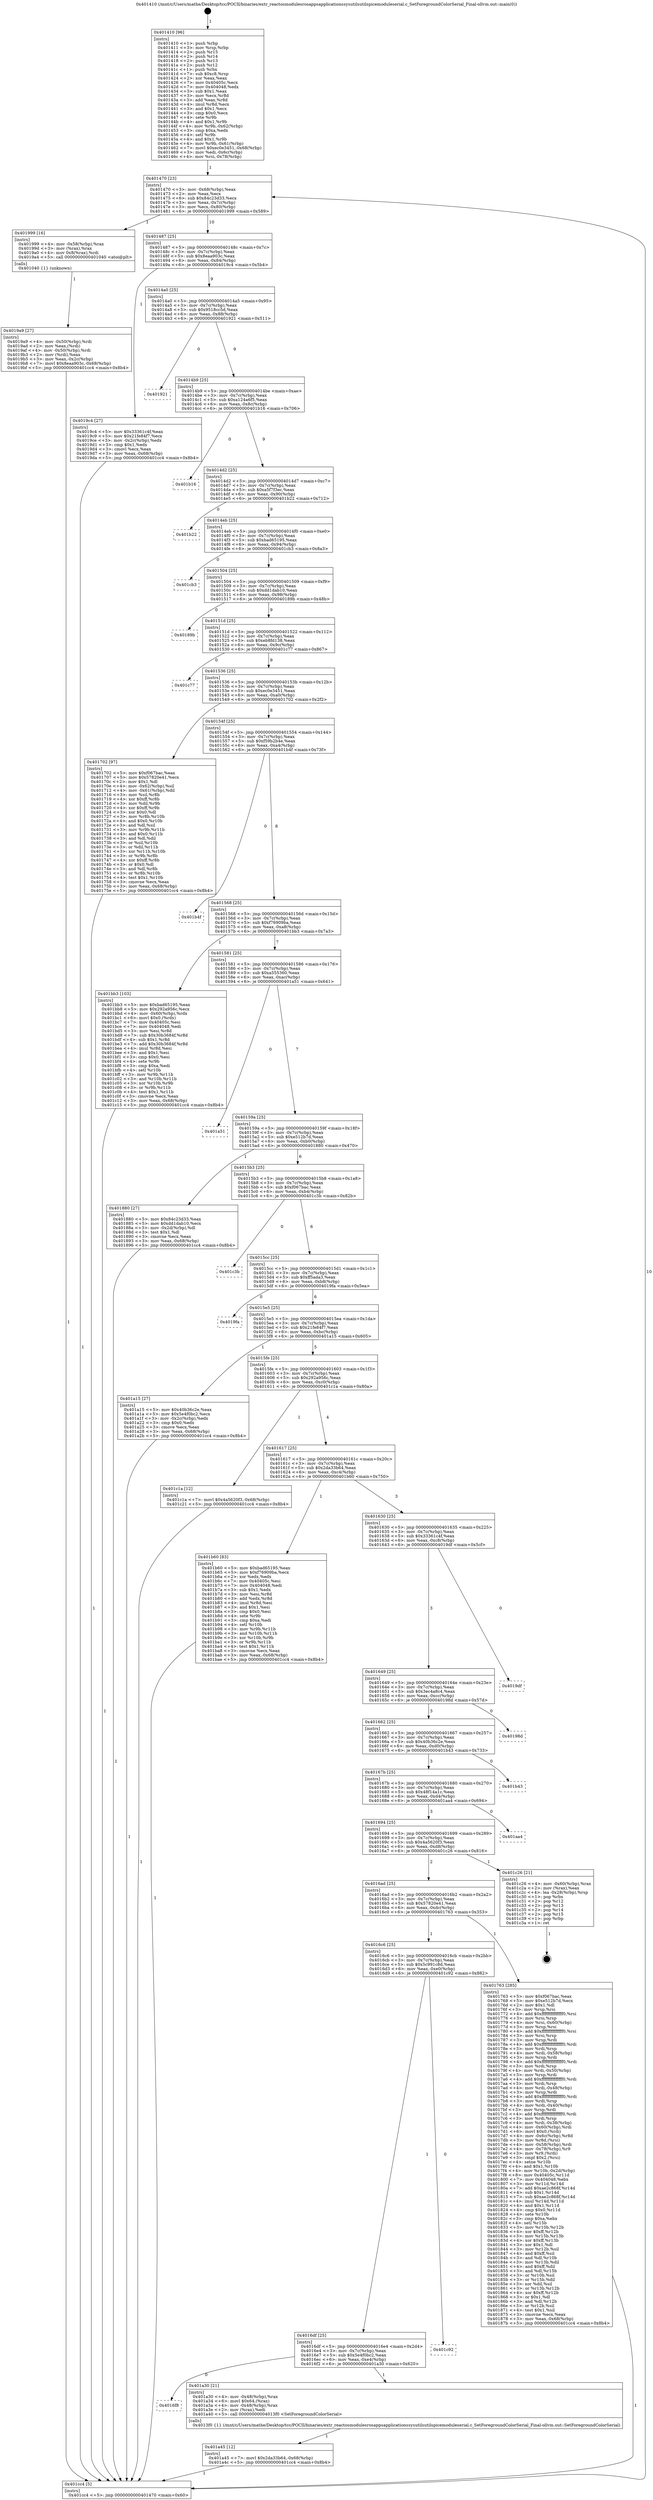 digraph "0x401410" {
  label = "0x401410 (/mnt/c/Users/mathe/Desktop/tcc/POCII/binaries/extr_reactosmodulesrosappsapplicationssysutilsutilspicemoduleserial.c_SetForegroundColorSerial_Final-ollvm.out::main(0))"
  labelloc = "t"
  node[shape=record]

  Entry [label="",width=0.3,height=0.3,shape=circle,fillcolor=black,style=filled]
  "0x401470" [label="{
     0x401470 [23]\l
     | [instrs]\l
     &nbsp;&nbsp;0x401470 \<+3\>: mov -0x68(%rbp),%eax\l
     &nbsp;&nbsp;0x401473 \<+2\>: mov %eax,%ecx\l
     &nbsp;&nbsp;0x401475 \<+6\>: sub $0x84c23d33,%ecx\l
     &nbsp;&nbsp;0x40147b \<+3\>: mov %eax,-0x7c(%rbp)\l
     &nbsp;&nbsp;0x40147e \<+3\>: mov %ecx,-0x80(%rbp)\l
     &nbsp;&nbsp;0x401481 \<+6\>: je 0000000000401999 \<main+0x589\>\l
  }"]
  "0x401999" [label="{
     0x401999 [16]\l
     | [instrs]\l
     &nbsp;&nbsp;0x401999 \<+4\>: mov -0x58(%rbp),%rax\l
     &nbsp;&nbsp;0x40199d \<+3\>: mov (%rax),%rax\l
     &nbsp;&nbsp;0x4019a0 \<+4\>: mov 0x8(%rax),%rdi\l
     &nbsp;&nbsp;0x4019a4 \<+5\>: call 0000000000401040 \<atoi@plt\>\l
     | [calls]\l
     &nbsp;&nbsp;0x401040 \{1\} (unknown)\l
  }"]
  "0x401487" [label="{
     0x401487 [25]\l
     | [instrs]\l
     &nbsp;&nbsp;0x401487 \<+5\>: jmp 000000000040148c \<main+0x7c\>\l
     &nbsp;&nbsp;0x40148c \<+3\>: mov -0x7c(%rbp),%eax\l
     &nbsp;&nbsp;0x40148f \<+5\>: sub $0x8eaa903c,%eax\l
     &nbsp;&nbsp;0x401494 \<+6\>: mov %eax,-0x84(%rbp)\l
     &nbsp;&nbsp;0x40149a \<+6\>: je 00000000004019c4 \<main+0x5b4\>\l
  }"]
  Exit [label="",width=0.3,height=0.3,shape=circle,fillcolor=black,style=filled,peripheries=2]
  "0x4019c4" [label="{
     0x4019c4 [27]\l
     | [instrs]\l
     &nbsp;&nbsp;0x4019c4 \<+5\>: mov $0x33361c4f,%eax\l
     &nbsp;&nbsp;0x4019c9 \<+5\>: mov $0x21fe84f7,%ecx\l
     &nbsp;&nbsp;0x4019ce \<+3\>: mov -0x2c(%rbp),%edx\l
     &nbsp;&nbsp;0x4019d1 \<+3\>: cmp $0x1,%edx\l
     &nbsp;&nbsp;0x4019d4 \<+3\>: cmovl %ecx,%eax\l
     &nbsp;&nbsp;0x4019d7 \<+3\>: mov %eax,-0x68(%rbp)\l
     &nbsp;&nbsp;0x4019da \<+5\>: jmp 0000000000401cc4 \<main+0x8b4\>\l
  }"]
  "0x4014a0" [label="{
     0x4014a0 [25]\l
     | [instrs]\l
     &nbsp;&nbsp;0x4014a0 \<+5\>: jmp 00000000004014a5 \<main+0x95\>\l
     &nbsp;&nbsp;0x4014a5 \<+3\>: mov -0x7c(%rbp),%eax\l
     &nbsp;&nbsp;0x4014a8 \<+5\>: sub $0x9518cc5d,%eax\l
     &nbsp;&nbsp;0x4014ad \<+6\>: mov %eax,-0x88(%rbp)\l
     &nbsp;&nbsp;0x4014b3 \<+6\>: je 0000000000401921 \<main+0x511\>\l
  }"]
  "0x401a45" [label="{
     0x401a45 [12]\l
     | [instrs]\l
     &nbsp;&nbsp;0x401a45 \<+7\>: movl $0x2da33b64,-0x68(%rbp)\l
     &nbsp;&nbsp;0x401a4c \<+5\>: jmp 0000000000401cc4 \<main+0x8b4\>\l
  }"]
  "0x401921" [label="{
     0x401921\l
  }", style=dashed]
  "0x4014b9" [label="{
     0x4014b9 [25]\l
     | [instrs]\l
     &nbsp;&nbsp;0x4014b9 \<+5\>: jmp 00000000004014be \<main+0xae\>\l
     &nbsp;&nbsp;0x4014be \<+3\>: mov -0x7c(%rbp),%eax\l
     &nbsp;&nbsp;0x4014c1 \<+5\>: sub $0xa124a6f5,%eax\l
     &nbsp;&nbsp;0x4014c6 \<+6\>: mov %eax,-0x8c(%rbp)\l
     &nbsp;&nbsp;0x4014cc \<+6\>: je 0000000000401b16 \<main+0x706\>\l
  }"]
  "0x4016f8" [label="{
     0x4016f8\l
  }", style=dashed]
  "0x401b16" [label="{
     0x401b16\l
  }", style=dashed]
  "0x4014d2" [label="{
     0x4014d2 [25]\l
     | [instrs]\l
     &nbsp;&nbsp;0x4014d2 \<+5\>: jmp 00000000004014d7 \<main+0xc7\>\l
     &nbsp;&nbsp;0x4014d7 \<+3\>: mov -0x7c(%rbp),%eax\l
     &nbsp;&nbsp;0x4014da \<+5\>: sub $0xa5f7f3ec,%eax\l
     &nbsp;&nbsp;0x4014df \<+6\>: mov %eax,-0x90(%rbp)\l
     &nbsp;&nbsp;0x4014e5 \<+6\>: je 0000000000401b22 \<main+0x712\>\l
  }"]
  "0x401a30" [label="{
     0x401a30 [21]\l
     | [instrs]\l
     &nbsp;&nbsp;0x401a30 \<+4\>: mov -0x48(%rbp),%rax\l
     &nbsp;&nbsp;0x401a34 \<+6\>: movl $0x64,(%rax)\l
     &nbsp;&nbsp;0x401a3a \<+4\>: mov -0x48(%rbp),%rax\l
     &nbsp;&nbsp;0x401a3e \<+2\>: mov (%rax),%edi\l
     &nbsp;&nbsp;0x401a40 \<+5\>: call 00000000004013f0 \<SetForegroundColorSerial\>\l
     | [calls]\l
     &nbsp;&nbsp;0x4013f0 \{1\} (/mnt/c/Users/mathe/Desktop/tcc/POCII/binaries/extr_reactosmodulesrosappsapplicationssysutilsutilspicemoduleserial.c_SetForegroundColorSerial_Final-ollvm.out::SetForegroundColorSerial)\l
  }"]
  "0x401b22" [label="{
     0x401b22\l
  }", style=dashed]
  "0x4014eb" [label="{
     0x4014eb [25]\l
     | [instrs]\l
     &nbsp;&nbsp;0x4014eb \<+5\>: jmp 00000000004014f0 \<main+0xe0\>\l
     &nbsp;&nbsp;0x4014f0 \<+3\>: mov -0x7c(%rbp),%eax\l
     &nbsp;&nbsp;0x4014f3 \<+5\>: sub $0xbad65195,%eax\l
     &nbsp;&nbsp;0x4014f8 \<+6\>: mov %eax,-0x94(%rbp)\l
     &nbsp;&nbsp;0x4014fe \<+6\>: je 0000000000401cb3 \<main+0x8a3\>\l
  }"]
  "0x4016df" [label="{
     0x4016df [25]\l
     | [instrs]\l
     &nbsp;&nbsp;0x4016df \<+5\>: jmp 00000000004016e4 \<main+0x2d4\>\l
     &nbsp;&nbsp;0x4016e4 \<+3\>: mov -0x7c(%rbp),%eax\l
     &nbsp;&nbsp;0x4016e7 \<+5\>: sub $0x5e4f0bc2,%eax\l
     &nbsp;&nbsp;0x4016ec \<+6\>: mov %eax,-0xe4(%rbp)\l
     &nbsp;&nbsp;0x4016f2 \<+6\>: je 0000000000401a30 \<main+0x620\>\l
  }"]
  "0x401cb3" [label="{
     0x401cb3\l
  }", style=dashed]
  "0x401504" [label="{
     0x401504 [25]\l
     | [instrs]\l
     &nbsp;&nbsp;0x401504 \<+5\>: jmp 0000000000401509 \<main+0xf9\>\l
     &nbsp;&nbsp;0x401509 \<+3\>: mov -0x7c(%rbp),%eax\l
     &nbsp;&nbsp;0x40150c \<+5\>: sub $0xdd1dab10,%eax\l
     &nbsp;&nbsp;0x401511 \<+6\>: mov %eax,-0x98(%rbp)\l
     &nbsp;&nbsp;0x401517 \<+6\>: je 000000000040189b \<main+0x48b\>\l
  }"]
  "0x401c92" [label="{
     0x401c92\l
  }", style=dashed]
  "0x40189b" [label="{
     0x40189b\l
  }", style=dashed]
  "0x40151d" [label="{
     0x40151d [25]\l
     | [instrs]\l
     &nbsp;&nbsp;0x40151d \<+5\>: jmp 0000000000401522 \<main+0x112\>\l
     &nbsp;&nbsp;0x401522 \<+3\>: mov -0x7c(%rbp),%eax\l
     &nbsp;&nbsp;0x401525 \<+5\>: sub $0xeb8fd138,%eax\l
     &nbsp;&nbsp;0x40152a \<+6\>: mov %eax,-0x9c(%rbp)\l
     &nbsp;&nbsp;0x401530 \<+6\>: je 0000000000401c77 \<main+0x867\>\l
  }"]
  "0x4019a9" [label="{
     0x4019a9 [27]\l
     | [instrs]\l
     &nbsp;&nbsp;0x4019a9 \<+4\>: mov -0x50(%rbp),%rdi\l
     &nbsp;&nbsp;0x4019ad \<+2\>: mov %eax,(%rdi)\l
     &nbsp;&nbsp;0x4019af \<+4\>: mov -0x50(%rbp),%rdi\l
     &nbsp;&nbsp;0x4019b3 \<+2\>: mov (%rdi),%eax\l
     &nbsp;&nbsp;0x4019b5 \<+3\>: mov %eax,-0x2c(%rbp)\l
     &nbsp;&nbsp;0x4019b8 \<+7\>: movl $0x8eaa903c,-0x68(%rbp)\l
     &nbsp;&nbsp;0x4019bf \<+5\>: jmp 0000000000401cc4 \<main+0x8b4\>\l
  }"]
  "0x401c77" [label="{
     0x401c77\l
  }", style=dashed]
  "0x401536" [label="{
     0x401536 [25]\l
     | [instrs]\l
     &nbsp;&nbsp;0x401536 \<+5\>: jmp 000000000040153b \<main+0x12b\>\l
     &nbsp;&nbsp;0x40153b \<+3\>: mov -0x7c(%rbp),%eax\l
     &nbsp;&nbsp;0x40153e \<+5\>: sub $0xec0e3451,%eax\l
     &nbsp;&nbsp;0x401543 \<+6\>: mov %eax,-0xa0(%rbp)\l
     &nbsp;&nbsp;0x401549 \<+6\>: je 0000000000401702 \<main+0x2f2\>\l
  }"]
  "0x4016c6" [label="{
     0x4016c6 [25]\l
     | [instrs]\l
     &nbsp;&nbsp;0x4016c6 \<+5\>: jmp 00000000004016cb \<main+0x2bb\>\l
     &nbsp;&nbsp;0x4016cb \<+3\>: mov -0x7c(%rbp),%eax\l
     &nbsp;&nbsp;0x4016ce \<+5\>: sub $0x5c991c8d,%eax\l
     &nbsp;&nbsp;0x4016d3 \<+6\>: mov %eax,-0xe0(%rbp)\l
     &nbsp;&nbsp;0x4016d9 \<+6\>: je 0000000000401c92 \<main+0x882\>\l
  }"]
  "0x401702" [label="{
     0x401702 [97]\l
     | [instrs]\l
     &nbsp;&nbsp;0x401702 \<+5\>: mov $0xf067bac,%eax\l
     &nbsp;&nbsp;0x401707 \<+5\>: mov $0x57820e41,%ecx\l
     &nbsp;&nbsp;0x40170c \<+2\>: mov $0x1,%dl\l
     &nbsp;&nbsp;0x40170e \<+4\>: mov -0x62(%rbp),%sil\l
     &nbsp;&nbsp;0x401712 \<+4\>: mov -0x61(%rbp),%dil\l
     &nbsp;&nbsp;0x401716 \<+3\>: mov %sil,%r8b\l
     &nbsp;&nbsp;0x401719 \<+4\>: xor $0xff,%r8b\l
     &nbsp;&nbsp;0x40171d \<+3\>: mov %dil,%r9b\l
     &nbsp;&nbsp;0x401720 \<+4\>: xor $0xff,%r9b\l
     &nbsp;&nbsp;0x401724 \<+3\>: xor $0x0,%dl\l
     &nbsp;&nbsp;0x401727 \<+3\>: mov %r8b,%r10b\l
     &nbsp;&nbsp;0x40172a \<+4\>: and $0x0,%r10b\l
     &nbsp;&nbsp;0x40172e \<+3\>: and %dl,%sil\l
     &nbsp;&nbsp;0x401731 \<+3\>: mov %r9b,%r11b\l
     &nbsp;&nbsp;0x401734 \<+4\>: and $0x0,%r11b\l
     &nbsp;&nbsp;0x401738 \<+3\>: and %dl,%dil\l
     &nbsp;&nbsp;0x40173b \<+3\>: or %sil,%r10b\l
     &nbsp;&nbsp;0x40173e \<+3\>: or %dil,%r11b\l
     &nbsp;&nbsp;0x401741 \<+3\>: xor %r11b,%r10b\l
     &nbsp;&nbsp;0x401744 \<+3\>: or %r9b,%r8b\l
     &nbsp;&nbsp;0x401747 \<+4\>: xor $0xff,%r8b\l
     &nbsp;&nbsp;0x40174b \<+3\>: or $0x0,%dl\l
     &nbsp;&nbsp;0x40174e \<+3\>: and %dl,%r8b\l
     &nbsp;&nbsp;0x401751 \<+3\>: or %r8b,%r10b\l
     &nbsp;&nbsp;0x401754 \<+4\>: test $0x1,%r10b\l
     &nbsp;&nbsp;0x401758 \<+3\>: cmovne %ecx,%eax\l
     &nbsp;&nbsp;0x40175b \<+3\>: mov %eax,-0x68(%rbp)\l
     &nbsp;&nbsp;0x40175e \<+5\>: jmp 0000000000401cc4 \<main+0x8b4\>\l
  }"]
  "0x40154f" [label="{
     0x40154f [25]\l
     | [instrs]\l
     &nbsp;&nbsp;0x40154f \<+5\>: jmp 0000000000401554 \<main+0x144\>\l
     &nbsp;&nbsp;0x401554 \<+3\>: mov -0x7c(%rbp),%eax\l
     &nbsp;&nbsp;0x401557 \<+5\>: sub $0xf59b2b4e,%eax\l
     &nbsp;&nbsp;0x40155c \<+6\>: mov %eax,-0xa4(%rbp)\l
     &nbsp;&nbsp;0x401562 \<+6\>: je 0000000000401b4f \<main+0x73f\>\l
  }"]
  "0x401cc4" [label="{
     0x401cc4 [5]\l
     | [instrs]\l
     &nbsp;&nbsp;0x401cc4 \<+5\>: jmp 0000000000401470 \<main+0x60\>\l
  }"]
  "0x401410" [label="{
     0x401410 [96]\l
     | [instrs]\l
     &nbsp;&nbsp;0x401410 \<+1\>: push %rbp\l
     &nbsp;&nbsp;0x401411 \<+3\>: mov %rsp,%rbp\l
     &nbsp;&nbsp;0x401414 \<+2\>: push %r15\l
     &nbsp;&nbsp;0x401416 \<+2\>: push %r14\l
     &nbsp;&nbsp;0x401418 \<+2\>: push %r13\l
     &nbsp;&nbsp;0x40141a \<+2\>: push %r12\l
     &nbsp;&nbsp;0x40141c \<+1\>: push %rbx\l
     &nbsp;&nbsp;0x40141d \<+7\>: sub $0xc8,%rsp\l
     &nbsp;&nbsp;0x401424 \<+2\>: xor %eax,%eax\l
     &nbsp;&nbsp;0x401426 \<+7\>: mov 0x40405c,%ecx\l
     &nbsp;&nbsp;0x40142d \<+7\>: mov 0x404048,%edx\l
     &nbsp;&nbsp;0x401434 \<+3\>: sub $0x1,%eax\l
     &nbsp;&nbsp;0x401437 \<+3\>: mov %ecx,%r8d\l
     &nbsp;&nbsp;0x40143a \<+3\>: add %eax,%r8d\l
     &nbsp;&nbsp;0x40143d \<+4\>: imul %r8d,%ecx\l
     &nbsp;&nbsp;0x401441 \<+3\>: and $0x1,%ecx\l
     &nbsp;&nbsp;0x401444 \<+3\>: cmp $0x0,%ecx\l
     &nbsp;&nbsp;0x401447 \<+4\>: sete %r9b\l
     &nbsp;&nbsp;0x40144b \<+4\>: and $0x1,%r9b\l
     &nbsp;&nbsp;0x40144f \<+4\>: mov %r9b,-0x62(%rbp)\l
     &nbsp;&nbsp;0x401453 \<+3\>: cmp $0xa,%edx\l
     &nbsp;&nbsp;0x401456 \<+4\>: setl %r9b\l
     &nbsp;&nbsp;0x40145a \<+4\>: and $0x1,%r9b\l
     &nbsp;&nbsp;0x40145e \<+4\>: mov %r9b,-0x61(%rbp)\l
     &nbsp;&nbsp;0x401462 \<+7\>: movl $0xec0e3451,-0x68(%rbp)\l
     &nbsp;&nbsp;0x401469 \<+3\>: mov %edi,-0x6c(%rbp)\l
     &nbsp;&nbsp;0x40146c \<+4\>: mov %rsi,-0x78(%rbp)\l
  }"]
  "0x401763" [label="{
     0x401763 [285]\l
     | [instrs]\l
     &nbsp;&nbsp;0x401763 \<+5\>: mov $0xf067bac,%eax\l
     &nbsp;&nbsp;0x401768 \<+5\>: mov $0xe512b7d,%ecx\l
     &nbsp;&nbsp;0x40176d \<+2\>: mov $0x1,%dl\l
     &nbsp;&nbsp;0x40176f \<+3\>: mov %rsp,%rsi\l
     &nbsp;&nbsp;0x401772 \<+4\>: add $0xfffffffffffffff0,%rsi\l
     &nbsp;&nbsp;0x401776 \<+3\>: mov %rsi,%rsp\l
     &nbsp;&nbsp;0x401779 \<+4\>: mov %rsi,-0x60(%rbp)\l
     &nbsp;&nbsp;0x40177d \<+3\>: mov %rsp,%rsi\l
     &nbsp;&nbsp;0x401780 \<+4\>: add $0xfffffffffffffff0,%rsi\l
     &nbsp;&nbsp;0x401784 \<+3\>: mov %rsi,%rsp\l
     &nbsp;&nbsp;0x401787 \<+3\>: mov %rsp,%rdi\l
     &nbsp;&nbsp;0x40178a \<+4\>: add $0xfffffffffffffff0,%rdi\l
     &nbsp;&nbsp;0x40178e \<+3\>: mov %rdi,%rsp\l
     &nbsp;&nbsp;0x401791 \<+4\>: mov %rdi,-0x58(%rbp)\l
     &nbsp;&nbsp;0x401795 \<+3\>: mov %rsp,%rdi\l
     &nbsp;&nbsp;0x401798 \<+4\>: add $0xfffffffffffffff0,%rdi\l
     &nbsp;&nbsp;0x40179c \<+3\>: mov %rdi,%rsp\l
     &nbsp;&nbsp;0x40179f \<+4\>: mov %rdi,-0x50(%rbp)\l
     &nbsp;&nbsp;0x4017a3 \<+3\>: mov %rsp,%rdi\l
     &nbsp;&nbsp;0x4017a6 \<+4\>: add $0xfffffffffffffff0,%rdi\l
     &nbsp;&nbsp;0x4017aa \<+3\>: mov %rdi,%rsp\l
     &nbsp;&nbsp;0x4017ad \<+4\>: mov %rdi,-0x48(%rbp)\l
     &nbsp;&nbsp;0x4017b1 \<+3\>: mov %rsp,%rdi\l
     &nbsp;&nbsp;0x4017b4 \<+4\>: add $0xfffffffffffffff0,%rdi\l
     &nbsp;&nbsp;0x4017b8 \<+3\>: mov %rdi,%rsp\l
     &nbsp;&nbsp;0x4017bb \<+4\>: mov %rdi,-0x40(%rbp)\l
     &nbsp;&nbsp;0x4017bf \<+3\>: mov %rsp,%rdi\l
     &nbsp;&nbsp;0x4017c2 \<+4\>: add $0xfffffffffffffff0,%rdi\l
     &nbsp;&nbsp;0x4017c6 \<+3\>: mov %rdi,%rsp\l
     &nbsp;&nbsp;0x4017c9 \<+4\>: mov %rdi,-0x38(%rbp)\l
     &nbsp;&nbsp;0x4017cd \<+4\>: mov -0x60(%rbp),%rdi\l
     &nbsp;&nbsp;0x4017d1 \<+6\>: movl $0x0,(%rdi)\l
     &nbsp;&nbsp;0x4017d7 \<+4\>: mov -0x6c(%rbp),%r8d\l
     &nbsp;&nbsp;0x4017db \<+3\>: mov %r8d,(%rsi)\l
     &nbsp;&nbsp;0x4017de \<+4\>: mov -0x58(%rbp),%rdi\l
     &nbsp;&nbsp;0x4017e2 \<+4\>: mov -0x78(%rbp),%r9\l
     &nbsp;&nbsp;0x4017e6 \<+3\>: mov %r9,(%rdi)\l
     &nbsp;&nbsp;0x4017e9 \<+3\>: cmpl $0x2,(%rsi)\l
     &nbsp;&nbsp;0x4017ec \<+4\>: setne %r10b\l
     &nbsp;&nbsp;0x4017f0 \<+4\>: and $0x1,%r10b\l
     &nbsp;&nbsp;0x4017f4 \<+4\>: mov %r10b,-0x2d(%rbp)\l
     &nbsp;&nbsp;0x4017f8 \<+8\>: mov 0x40405c,%r11d\l
     &nbsp;&nbsp;0x401800 \<+7\>: mov 0x404048,%ebx\l
     &nbsp;&nbsp;0x401807 \<+3\>: mov %r11d,%r14d\l
     &nbsp;&nbsp;0x40180a \<+7\>: add $0xae2c868f,%r14d\l
     &nbsp;&nbsp;0x401811 \<+4\>: sub $0x1,%r14d\l
     &nbsp;&nbsp;0x401815 \<+7\>: sub $0xae2c868f,%r14d\l
     &nbsp;&nbsp;0x40181c \<+4\>: imul %r14d,%r11d\l
     &nbsp;&nbsp;0x401820 \<+4\>: and $0x1,%r11d\l
     &nbsp;&nbsp;0x401824 \<+4\>: cmp $0x0,%r11d\l
     &nbsp;&nbsp;0x401828 \<+4\>: sete %r10b\l
     &nbsp;&nbsp;0x40182c \<+3\>: cmp $0xa,%ebx\l
     &nbsp;&nbsp;0x40182f \<+4\>: setl %r15b\l
     &nbsp;&nbsp;0x401833 \<+3\>: mov %r10b,%r12b\l
     &nbsp;&nbsp;0x401836 \<+4\>: xor $0xff,%r12b\l
     &nbsp;&nbsp;0x40183a \<+3\>: mov %r15b,%r13b\l
     &nbsp;&nbsp;0x40183d \<+4\>: xor $0xff,%r13b\l
     &nbsp;&nbsp;0x401841 \<+3\>: xor $0x1,%dl\l
     &nbsp;&nbsp;0x401844 \<+3\>: mov %r12b,%sil\l
     &nbsp;&nbsp;0x401847 \<+4\>: and $0xff,%sil\l
     &nbsp;&nbsp;0x40184b \<+3\>: and %dl,%r10b\l
     &nbsp;&nbsp;0x40184e \<+3\>: mov %r13b,%dil\l
     &nbsp;&nbsp;0x401851 \<+4\>: and $0xff,%dil\l
     &nbsp;&nbsp;0x401855 \<+3\>: and %dl,%r15b\l
     &nbsp;&nbsp;0x401858 \<+3\>: or %r10b,%sil\l
     &nbsp;&nbsp;0x40185b \<+3\>: or %r15b,%dil\l
     &nbsp;&nbsp;0x40185e \<+3\>: xor %dil,%sil\l
     &nbsp;&nbsp;0x401861 \<+3\>: or %r13b,%r12b\l
     &nbsp;&nbsp;0x401864 \<+4\>: xor $0xff,%r12b\l
     &nbsp;&nbsp;0x401868 \<+3\>: or $0x1,%dl\l
     &nbsp;&nbsp;0x40186b \<+3\>: and %dl,%r12b\l
     &nbsp;&nbsp;0x40186e \<+3\>: or %r12b,%sil\l
     &nbsp;&nbsp;0x401871 \<+4\>: test $0x1,%sil\l
     &nbsp;&nbsp;0x401875 \<+3\>: cmovne %ecx,%eax\l
     &nbsp;&nbsp;0x401878 \<+3\>: mov %eax,-0x68(%rbp)\l
     &nbsp;&nbsp;0x40187b \<+5\>: jmp 0000000000401cc4 \<main+0x8b4\>\l
  }"]
  "0x401b4f" [label="{
     0x401b4f\l
  }", style=dashed]
  "0x401568" [label="{
     0x401568 [25]\l
     | [instrs]\l
     &nbsp;&nbsp;0x401568 \<+5\>: jmp 000000000040156d \<main+0x15d\>\l
     &nbsp;&nbsp;0x40156d \<+3\>: mov -0x7c(%rbp),%eax\l
     &nbsp;&nbsp;0x401570 \<+5\>: sub $0xf76909ba,%eax\l
     &nbsp;&nbsp;0x401575 \<+6\>: mov %eax,-0xa8(%rbp)\l
     &nbsp;&nbsp;0x40157b \<+6\>: je 0000000000401bb3 \<main+0x7a3\>\l
  }"]
  "0x4016ad" [label="{
     0x4016ad [25]\l
     | [instrs]\l
     &nbsp;&nbsp;0x4016ad \<+5\>: jmp 00000000004016b2 \<main+0x2a2\>\l
     &nbsp;&nbsp;0x4016b2 \<+3\>: mov -0x7c(%rbp),%eax\l
     &nbsp;&nbsp;0x4016b5 \<+5\>: sub $0x57820e41,%eax\l
     &nbsp;&nbsp;0x4016ba \<+6\>: mov %eax,-0xdc(%rbp)\l
     &nbsp;&nbsp;0x4016c0 \<+6\>: je 0000000000401763 \<main+0x353\>\l
  }"]
  "0x401bb3" [label="{
     0x401bb3 [103]\l
     | [instrs]\l
     &nbsp;&nbsp;0x401bb3 \<+5\>: mov $0xbad65195,%eax\l
     &nbsp;&nbsp;0x401bb8 \<+5\>: mov $0x292a956c,%ecx\l
     &nbsp;&nbsp;0x401bbd \<+4\>: mov -0x60(%rbp),%rdx\l
     &nbsp;&nbsp;0x401bc1 \<+6\>: movl $0x0,(%rdx)\l
     &nbsp;&nbsp;0x401bc7 \<+7\>: mov 0x40405c,%esi\l
     &nbsp;&nbsp;0x401bce \<+7\>: mov 0x404048,%edi\l
     &nbsp;&nbsp;0x401bd5 \<+3\>: mov %esi,%r8d\l
     &nbsp;&nbsp;0x401bd8 \<+7\>: sub $0x30b3684f,%r8d\l
     &nbsp;&nbsp;0x401bdf \<+4\>: sub $0x1,%r8d\l
     &nbsp;&nbsp;0x401be3 \<+7\>: add $0x30b3684f,%r8d\l
     &nbsp;&nbsp;0x401bea \<+4\>: imul %r8d,%esi\l
     &nbsp;&nbsp;0x401bee \<+3\>: and $0x1,%esi\l
     &nbsp;&nbsp;0x401bf1 \<+3\>: cmp $0x0,%esi\l
     &nbsp;&nbsp;0x401bf4 \<+4\>: sete %r9b\l
     &nbsp;&nbsp;0x401bf8 \<+3\>: cmp $0xa,%edi\l
     &nbsp;&nbsp;0x401bfb \<+4\>: setl %r10b\l
     &nbsp;&nbsp;0x401bff \<+3\>: mov %r9b,%r11b\l
     &nbsp;&nbsp;0x401c02 \<+3\>: and %r10b,%r11b\l
     &nbsp;&nbsp;0x401c05 \<+3\>: xor %r10b,%r9b\l
     &nbsp;&nbsp;0x401c08 \<+3\>: or %r9b,%r11b\l
     &nbsp;&nbsp;0x401c0b \<+4\>: test $0x1,%r11b\l
     &nbsp;&nbsp;0x401c0f \<+3\>: cmovne %ecx,%eax\l
     &nbsp;&nbsp;0x401c12 \<+3\>: mov %eax,-0x68(%rbp)\l
     &nbsp;&nbsp;0x401c15 \<+5\>: jmp 0000000000401cc4 \<main+0x8b4\>\l
  }"]
  "0x401581" [label="{
     0x401581 [25]\l
     | [instrs]\l
     &nbsp;&nbsp;0x401581 \<+5\>: jmp 0000000000401586 \<main+0x176\>\l
     &nbsp;&nbsp;0x401586 \<+3\>: mov -0x7c(%rbp),%eax\l
     &nbsp;&nbsp;0x401589 \<+5\>: sub $0xa555360,%eax\l
     &nbsp;&nbsp;0x40158e \<+6\>: mov %eax,-0xac(%rbp)\l
     &nbsp;&nbsp;0x401594 \<+6\>: je 0000000000401a51 \<main+0x641\>\l
  }"]
  "0x401c26" [label="{
     0x401c26 [21]\l
     | [instrs]\l
     &nbsp;&nbsp;0x401c26 \<+4\>: mov -0x60(%rbp),%rax\l
     &nbsp;&nbsp;0x401c2a \<+2\>: mov (%rax),%eax\l
     &nbsp;&nbsp;0x401c2c \<+4\>: lea -0x28(%rbp),%rsp\l
     &nbsp;&nbsp;0x401c30 \<+1\>: pop %rbx\l
     &nbsp;&nbsp;0x401c31 \<+2\>: pop %r12\l
     &nbsp;&nbsp;0x401c33 \<+2\>: pop %r13\l
     &nbsp;&nbsp;0x401c35 \<+2\>: pop %r14\l
     &nbsp;&nbsp;0x401c37 \<+2\>: pop %r15\l
     &nbsp;&nbsp;0x401c39 \<+1\>: pop %rbp\l
     &nbsp;&nbsp;0x401c3a \<+1\>: ret\l
  }"]
  "0x401a51" [label="{
     0x401a51\l
  }", style=dashed]
  "0x40159a" [label="{
     0x40159a [25]\l
     | [instrs]\l
     &nbsp;&nbsp;0x40159a \<+5\>: jmp 000000000040159f \<main+0x18f\>\l
     &nbsp;&nbsp;0x40159f \<+3\>: mov -0x7c(%rbp),%eax\l
     &nbsp;&nbsp;0x4015a2 \<+5\>: sub $0xe512b7d,%eax\l
     &nbsp;&nbsp;0x4015a7 \<+6\>: mov %eax,-0xb0(%rbp)\l
     &nbsp;&nbsp;0x4015ad \<+6\>: je 0000000000401880 \<main+0x470\>\l
  }"]
  "0x401694" [label="{
     0x401694 [25]\l
     | [instrs]\l
     &nbsp;&nbsp;0x401694 \<+5\>: jmp 0000000000401699 \<main+0x289\>\l
     &nbsp;&nbsp;0x401699 \<+3\>: mov -0x7c(%rbp),%eax\l
     &nbsp;&nbsp;0x40169c \<+5\>: sub $0x4a5620f3,%eax\l
     &nbsp;&nbsp;0x4016a1 \<+6\>: mov %eax,-0xd8(%rbp)\l
     &nbsp;&nbsp;0x4016a7 \<+6\>: je 0000000000401c26 \<main+0x816\>\l
  }"]
  "0x401880" [label="{
     0x401880 [27]\l
     | [instrs]\l
     &nbsp;&nbsp;0x401880 \<+5\>: mov $0x84c23d33,%eax\l
     &nbsp;&nbsp;0x401885 \<+5\>: mov $0xdd1dab10,%ecx\l
     &nbsp;&nbsp;0x40188a \<+3\>: mov -0x2d(%rbp),%dl\l
     &nbsp;&nbsp;0x40188d \<+3\>: test $0x1,%dl\l
     &nbsp;&nbsp;0x401890 \<+3\>: cmovne %ecx,%eax\l
     &nbsp;&nbsp;0x401893 \<+3\>: mov %eax,-0x68(%rbp)\l
     &nbsp;&nbsp;0x401896 \<+5\>: jmp 0000000000401cc4 \<main+0x8b4\>\l
  }"]
  "0x4015b3" [label="{
     0x4015b3 [25]\l
     | [instrs]\l
     &nbsp;&nbsp;0x4015b3 \<+5\>: jmp 00000000004015b8 \<main+0x1a8\>\l
     &nbsp;&nbsp;0x4015b8 \<+3\>: mov -0x7c(%rbp),%eax\l
     &nbsp;&nbsp;0x4015bb \<+5\>: sub $0xf067bac,%eax\l
     &nbsp;&nbsp;0x4015c0 \<+6\>: mov %eax,-0xb4(%rbp)\l
     &nbsp;&nbsp;0x4015c6 \<+6\>: je 0000000000401c3b \<main+0x82b\>\l
  }"]
  "0x401aa4" [label="{
     0x401aa4\l
  }", style=dashed]
  "0x401c3b" [label="{
     0x401c3b\l
  }", style=dashed]
  "0x4015cc" [label="{
     0x4015cc [25]\l
     | [instrs]\l
     &nbsp;&nbsp;0x4015cc \<+5\>: jmp 00000000004015d1 \<main+0x1c1\>\l
     &nbsp;&nbsp;0x4015d1 \<+3\>: mov -0x7c(%rbp),%eax\l
     &nbsp;&nbsp;0x4015d4 \<+5\>: sub $0xff5ada3,%eax\l
     &nbsp;&nbsp;0x4015d9 \<+6\>: mov %eax,-0xb8(%rbp)\l
     &nbsp;&nbsp;0x4015df \<+6\>: je 00000000004019fa \<main+0x5ea\>\l
  }"]
  "0x40167b" [label="{
     0x40167b [25]\l
     | [instrs]\l
     &nbsp;&nbsp;0x40167b \<+5\>: jmp 0000000000401680 \<main+0x270\>\l
     &nbsp;&nbsp;0x401680 \<+3\>: mov -0x7c(%rbp),%eax\l
     &nbsp;&nbsp;0x401683 \<+5\>: sub $0x48f14a1c,%eax\l
     &nbsp;&nbsp;0x401688 \<+6\>: mov %eax,-0xd4(%rbp)\l
     &nbsp;&nbsp;0x40168e \<+6\>: je 0000000000401aa4 \<main+0x694\>\l
  }"]
  "0x4019fa" [label="{
     0x4019fa\l
  }", style=dashed]
  "0x4015e5" [label="{
     0x4015e5 [25]\l
     | [instrs]\l
     &nbsp;&nbsp;0x4015e5 \<+5\>: jmp 00000000004015ea \<main+0x1da\>\l
     &nbsp;&nbsp;0x4015ea \<+3\>: mov -0x7c(%rbp),%eax\l
     &nbsp;&nbsp;0x4015ed \<+5\>: sub $0x21fe84f7,%eax\l
     &nbsp;&nbsp;0x4015f2 \<+6\>: mov %eax,-0xbc(%rbp)\l
     &nbsp;&nbsp;0x4015f8 \<+6\>: je 0000000000401a15 \<main+0x605\>\l
  }"]
  "0x401b43" [label="{
     0x401b43\l
  }", style=dashed]
  "0x401a15" [label="{
     0x401a15 [27]\l
     | [instrs]\l
     &nbsp;&nbsp;0x401a15 \<+5\>: mov $0x40b36c2e,%eax\l
     &nbsp;&nbsp;0x401a1a \<+5\>: mov $0x5e4f0bc2,%ecx\l
     &nbsp;&nbsp;0x401a1f \<+3\>: mov -0x2c(%rbp),%edx\l
     &nbsp;&nbsp;0x401a22 \<+3\>: cmp $0x0,%edx\l
     &nbsp;&nbsp;0x401a25 \<+3\>: cmove %ecx,%eax\l
     &nbsp;&nbsp;0x401a28 \<+3\>: mov %eax,-0x68(%rbp)\l
     &nbsp;&nbsp;0x401a2b \<+5\>: jmp 0000000000401cc4 \<main+0x8b4\>\l
  }"]
  "0x4015fe" [label="{
     0x4015fe [25]\l
     | [instrs]\l
     &nbsp;&nbsp;0x4015fe \<+5\>: jmp 0000000000401603 \<main+0x1f3\>\l
     &nbsp;&nbsp;0x401603 \<+3\>: mov -0x7c(%rbp),%eax\l
     &nbsp;&nbsp;0x401606 \<+5\>: sub $0x292a956c,%eax\l
     &nbsp;&nbsp;0x40160b \<+6\>: mov %eax,-0xc0(%rbp)\l
     &nbsp;&nbsp;0x401611 \<+6\>: je 0000000000401c1a \<main+0x80a\>\l
  }"]
  "0x401662" [label="{
     0x401662 [25]\l
     | [instrs]\l
     &nbsp;&nbsp;0x401662 \<+5\>: jmp 0000000000401667 \<main+0x257\>\l
     &nbsp;&nbsp;0x401667 \<+3\>: mov -0x7c(%rbp),%eax\l
     &nbsp;&nbsp;0x40166a \<+5\>: sub $0x40b36c2e,%eax\l
     &nbsp;&nbsp;0x40166f \<+6\>: mov %eax,-0xd0(%rbp)\l
     &nbsp;&nbsp;0x401675 \<+6\>: je 0000000000401b43 \<main+0x733\>\l
  }"]
  "0x401c1a" [label="{
     0x401c1a [12]\l
     | [instrs]\l
     &nbsp;&nbsp;0x401c1a \<+7\>: movl $0x4a5620f3,-0x68(%rbp)\l
     &nbsp;&nbsp;0x401c21 \<+5\>: jmp 0000000000401cc4 \<main+0x8b4\>\l
  }"]
  "0x401617" [label="{
     0x401617 [25]\l
     | [instrs]\l
     &nbsp;&nbsp;0x401617 \<+5\>: jmp 000000000040161c \<main+0x20c\>\l
     &nbsp;&nbsp;0x40161c \<+3\>: mov -0x7c(%rbp),%eax\l
     &nbsp;&nbsp;0x40161f \<+5\>: sub $0x2da33b64,%eax\l
     &nbsp;&nbsp;0x401624 \<+6\>: mov %eax,-0xc4(%rbp)\l
     &nbsp;&nbsp;0x40162a \<+6\>: je 0000000000401b60 \<main+0x750\>\l
  }"]
  "0x40198d" [label="{
     0x40198d\l
  }", style=dashed]
  "0x401b60" [label="{
     0x401b60 [83]\l
     | [instrs]\l
     &nbsp;&nbsp;0x401b60 \<+5\>: mov $0xbad65195,%eax\l
     &nbsp;&nbsp;0x401b65 \<+5\>: mov $0xf76909ba,%ecx\l
     &nbsp;&nbsp;0x401b6a \<+2\>: xor %edx,%edx\l
     &nbsp;&nbsp;0x401b6c \<+7\>: mov 0x40405c,%esi\l
     &nbsp;&nbsp;0x401b73 \<+7\>: mov 0x404048,%edi\l
     &nbsp;&nbsp;0x401b7a \<+3\>: sub $0x1,%edx\l
     &nbsp;&nbsp;0x401b7d \<+3\>: mov %esi,%r8d\l
     &nbsp;&nbsp;0x401b80 \<+3\>: add %edx,%r8d\l
     &nbsp;&nbsp;0x401b83 \<+4\>: imul %r8d,%esi\l
     &nbsp;&nbsp;0x401b87 \<+3\>: and $0x1,%esi\l
     &nbsp;&nbsp;0x401b8a \<+3\>: cmp $0x0,%esi\l
     &nbsp;&nbsp;0x401b8d \<+4\>: sete %r9b\l
     &nbsp;&nbsp;0x401b91 \<+3\>: cmp $0xa,%edi\l
     &nbsp;&nbsp;0x401b94 \<+4\>: setl %r10b\l
     &nbsp;&nbsp;0x401b98 \<+3\>: mov %r9b,%r11b\l
     &nbsp;&nbsp;0x401b9b \<+3\>: and %r10b,%r11b\l
     &nbsp;&nbsp;0x401b9e \<+3\>: xor %r10b,%r9b\l
     &nbsp;&nbsp;0x401ba1 \<+3\>: or %r9b,%r11b\l
     &nbsp;&nbsp;0x401ba4 \<+4\>: test $0x1,%r11b\l
     &nbsp;&nbsp;0x401ba8 \<+3\>: cmovne %ecx,%eax\l
     &nbsp;&nbsp;0x401bab \<+3\>: mov %eax,-0x68(%rbp)\l
     &nbsp;&nbsp;0x401bae \<+5\>: jmp 0000000000401cc4 \<main+0x8b4\>\l
  }"]
  "0x401630" [label="{
     0x401630 [25]\l
     | [instrs]\l
     &nbsp;&nbsp;0x401630 \<+5\>: jmp 0000000000401635 \<main+0x225\>\l
     &nbsp;&nbsp;0x401635 \<+3\>: mov -0x7c(%rbp),%eax\l
     &nbsp;&nbsp;0x401638 \<+5\>: sub $0x33361c4f,%eax\l
     &nbsp;&nbsp;0x40163d \<+6\>: mov %eax,-0xc8(%rbp)\l
     &nbsp;&nbsp;0x401643 \<+6\>: je 00000000004019df \<main+0x5cf\>\l
  }"]
  "0x401649" [label="{
     0x401649 [25]\l
     | [instrs]\l
     &nbsp;&nbsp;0x401649 \<+5\>: jmp 000000000040164e \<main+0x23e\>\l
     &nbsp;&nbsp;0x40164e \<+3\>: mov -0x7c(%rbp),%eax\l
     &nbsp;&nbsp;0x401651 \<+5\>: sub $0x3ec4a8c4,%eax\l
     &nbsp;&nbsp;0x401656 \<+6\>: mov %eax,-0xcc(%rbp)\l
     &nbsp;&nbsp;0x40165c \<+6\>: je 000000000040198d \<main+0x57d\>\l
  }"]
  "0x4019df" [label="{
     0x4019df\l
  }", style=dashed]
  Entry -> "0x401410" [label=" 1"]
  "0x401470" -> "0x401999" [label=" 1"]
  "0x401470" -> "0x401487" [label=" 10"]
  "0x401c26" -> Exit [label=" 1"]
  "0x401487" -> "0x4019c4" [label=" 1"]
  "0x401487" -> "0x4014a0" [label=" 9"]
  "0x401c1a" -> "0x401cc4" [label=" 1"]
  "0x4014a0" -> "0x401921" [label=" 0"]
  "0x4014a0" -> "0x4014b9" [label=" 9"]
  "0x401bb3" -> "0x401cc4" [label=" 1"]
  "0x4014b9" -> "0x401b16" [label=" 0"]
  "0x4014b9" -> "0x4014d2" [label=" 9"]
  "0x401b60" -> "0x401cc4" [label=" 1"]
  "0x4014d2" -> "0x401b22" [label=" 0"]
  "0x4014d2" -> "0x4014eb" [label=" 9"]
  "0x401a45" -> "0x401cc4" [label=" 1"]
  "0x4014eb" -> "0x401cb3" [label=" 0"]
  "0x4014eb" -> "0x401504" [label=" 9"]
  "0x4016df" -> "0x4016f8" [label=" 0"]
  "0x401504" -> "0x40189b" [label=" 0"]
  "0x401504" -> "0x40151d" [label=" 9"]
  "0x4016df" -> "0x401a30" [label=" 1"]
  "0x40151d" -> "0x401c77" [label=" 0"]
  "0x40151d" -> "0x401536" [label=" 9"]
  "0x4016c6" -> "0x4016df" [label=" 1"]
  "0x401536" -> "0x401702" [label=" 1"]
  "0x401536" -> "0x40154f" [label=" 8"]
  "0x401702" -> "0x401cc4" [label=" 1"]
  "0x401410" -> "0x401470" [label=" 1"]
  "0x401cc4" -> "0x401470" [label=" 10"]
  "0x401a30" -> "0x401a45" [label=" 1"]
  "0x40154f" -> "0x401b4f" [label=" 0"]
  "0x40154f" -> "0x401568" [label=" 8"]
  "0x401a15" -> "0x401cc4" [label=" 1"]
  "0x401568" -> "0x401bb3" [label=" 1"]
  "0x401568" -> "0x401581" [label=" 7"]
  "0x4019a9" -> "0x401cc4" [label=" 1"]
  "0x401581" -> "0x401a51" [label=" 0"]
  "0x401581" -> "0x40159a" [label=" 7"]
  "0x401999" -> "0x4019a9" [label=" 1"]
  "0x40159a" -> "0x401880" [label=" 1"]
  "0x40159a" -> "0x4015b3" [label=" 6"]
  "0x401763" -> "0x401cc4" [label=" 1"]
  "0x4015b3" -> "0x401c3b" [label=" 0"]
  "0x4015b3" -> "0x4015cc" [label=" 6"]
  "0x4016c6" -> "0x401c92" [label=" 0"]
  "0x4015cc" -> "0x4019fa" [label=" 0"]
  "0x4015cc" -> "0x4015e5" [label=" 6"]
  "0x4016ad" -> "0x401763" [label=" 1"]
  "0x4015e5" -> "0x401a15" [label=" 1"]
  "0x4015e5" -> "0x4015fe" [label=" 5"]
  "0x4019c4" -> "0x401cc4" [label=" 1"]
  "0x4015fe" -> "0x401c1a" [label=" 1"]
  "0x4015fe" -> "0x401617" [label=" 4"]
  "0x401694" -> "0x401c26" [label=" 1"]
  "0x401617" -> "0x401b60" [label=" 1"]
  "0x401617" -> "0x401630" [label=" 3"]
  "0x401880" -> "0x401cc4" [label=" 1"]
  "0x401630" -> "0x4019df" [label=" 0"]
  "0x401630" -> "0x401649" [label=" 3"]
  "0x40167b" -> "0x401694" [label=" 3"]
  "0x401649" -> "0x40198d" [label=" 0"]
  "0x401649" -> "0x401662" [label=" 3"]
  "0x401694" -> "0x4016ad" [label=" 2"]
  "0x401662" -> "0x401b43" [label=" 0"]
  "0x401662" -> "0x40167b" [label=" 3"]
  "0x4016ad" -> "0x4016c6" [label=" 1"]
  "0x40167b" -> "0x401aa4" [label=" 0"]
}
